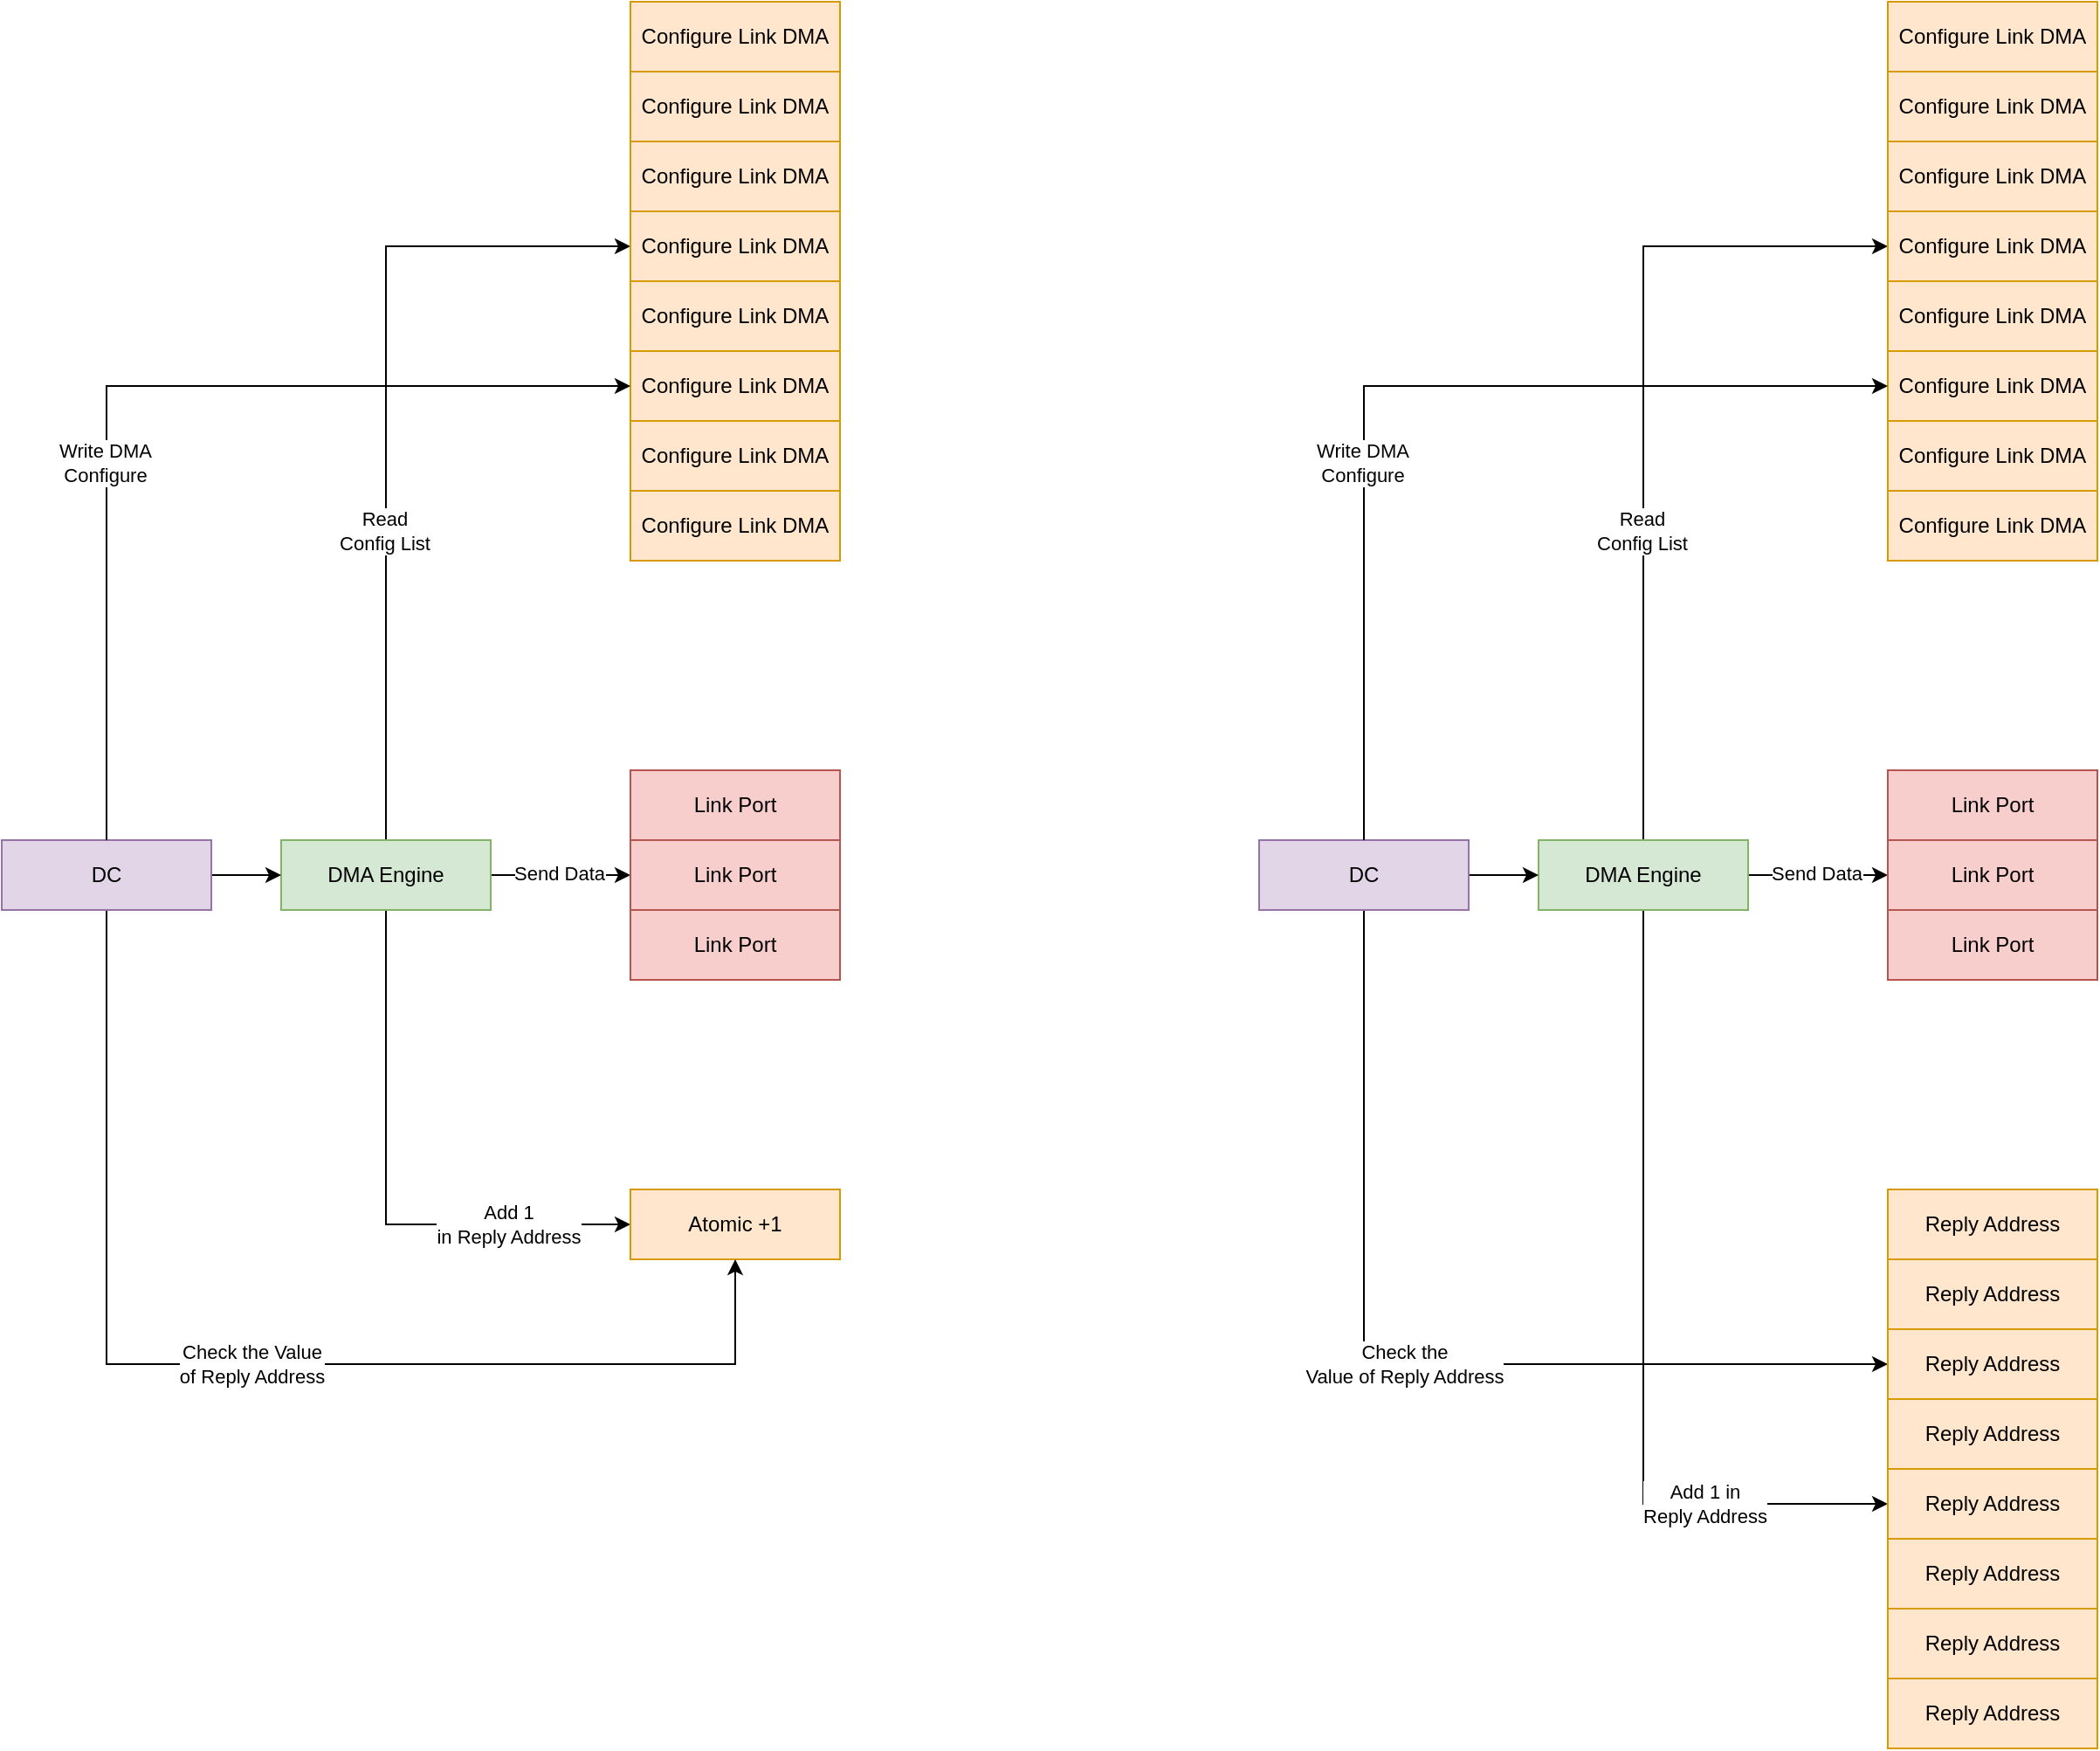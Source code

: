 <mxfile version="22.1.17" type="github">
  <diagram name="Page-1" id="aVFYZMiSky3yqIOjy_Kf">
    <mxGraphModel dx="2074" dy="2246" grid="1" gridSize="10" guides="1" tooltips="1" connect="1" arrows="1" fold="1" page="1" pageScale="1" pageWidth="850" pageHeight="1100" math="0" shadow="0">
      <root>
        <mxCell id="0" />
        <mxCell id="1" parent="0" />
        <mxCell id="TCqQ4G7pc4lWp9VlTtWD-5" value="" style="edgeStyle=orthogonalEdgeStyle;rounded=0;orthogonalLoop=1;jettySize=auto;html=1;" edge="1" parent="1" source="TCqQ4G7pc4lWp9VlTtWD-1" target="TCqQ4G7pc4lWp9VlTtWD-2">
          <mxGeometry relative="1" as="geometry">
            <Array as="points">
              <mxPoint x="300" y="340" />
            </Array>
          </mxGeometry>
        </mxCell>
        <mxCell id="TCqQ4G7pc4lWp9VlTtWD-25" value="Add 1&lt;br&gt;in Reply Address" style="edgeLabel;html=1;align=center;verticalAlign=middle;resizable=0;points=[];" vertex="1" connectable="0" parent="TCqQ4G7pc4lWp9VlTtWD-5">
          <mxGeometry x="0.562" relative="1" as="geometry">
            <mxPoint as="offset" />
          </mxGeometry>
        </mxCell>
        <mxCell id="TCqQ4G7pc4lWp9VlTtWD-6" value="" style="edgeStyle=orthogonalEdgeStyle;rounded=0;orthogonalLoop=1;jettySize=auto;html=1;entryX=0;entryY=0.5;entryDx=0;entryDy=0;" edge="1" parent="1" source="TCqQ4G7pc4lWp9VlTtWD-1" target="TCqQ4G7pc4lWp9VlTtWD-15">
          <mxGeometry relative="1" as="geometry">
            <mxPoint x="400" y="-140" as="targetPoint" />
            <Array as="points">
              <mxPoint x="300" y="-220" />
            </Array>
          </mxGeometry>
        </mxCell>
        <mxCell id="TCqQ4G7pc4lWp9VlTtWD-23" value="Read&lt;br&gt;Config List" style="edgeLabel;html=1;align=center;verticalAlign=middle;resizable=0;points=[];" vertex="1" connectable="0" parent="TCqQ4G7pc4lWp9VlTtWD-6">
          <mxGeometry x="-0.261" y="1" relative="1" as="geometry">
            <mxPoint as="offset" />
          </mxGeometry>
        </mxCell>
        <mxCell id="TCqQ4G7pc4lWp9VlTtWD-8" value="" style="edgeStyle=orthogonalEdgeStyle;rounded=0;orthogonalLoop=1;jettySize=auto;html=1;" edge="1" parent="1" source="TCqQ4G7pc4lWp9VlTtWD-1" target="TCqQ4G7pc4lWp9VlTtWD-4">
          <mxGeometry relative="1" as="geometry" />
        </mxCell>
        <mxCell id="TCqQ4G7pc4lWp9VlTtWD-24" value="Send Data" style="edgeLabel;html=1;align=center;verticalAlign=middle;resizable=0;points=[];" vertex="1" connectable="0" parent="TCqQ4G7pc4lWp9VlTtWD-8">
          <mxGeometry x="-0.025" y="1" relative="1" as="geometry">
            <mxPoint as="offset" />
          </mxGeometry>
        </mxCell>
        <mxCell id="TCqQ4G7pc4lWp9VlTtWD-1" value="DMA Engine" style="rounded=0;whiteSpace=wrap;html=1;fillColor=#d5e8d4;strokeColor=#82b366;" vertex="1" parent="1">
          <mxGeometry x="240" y="120" width="120" height="40" as="geometry" />
        </mxCell>
        <mxCell id="TCqQ4G7pc4lWp9VlTtWD-2" value="Atomic +1" style="rounded=0;whiteSpace=wrap;html=1;fillColor=#ffe6cc;strokeColor=#d79b00;" vertex="1" parent="1">
          <mxGeometry x="440" y="320" width="120" height="40" as="geometry" />
        </mxCell>
        <mxCell id="TCqQ4G7pc4lWp9VlTtWD-3" value="Configure Link DMA" style="rounded=0;whiteSpace=wrap;html=1;fillColor=#ffe6cc;strokeColor=#d79b00;" vertex="1" parent="1">
          <mxGeometry x="440" y="-200" width="120" height="40" as="geometry" />
        </mxCell>
        <mxCell id="TCqQ4G7pc4lWp9VlTtWD-4" value="Link Port" style="rounded=0;whiteSpace=wrap;html=1;fillColor=#f8cecc;strokeColor=#b85450;" vertex="1" parent="1">
          <mxGeometry x="440" y="120" width="120" height="40" as="geometry" />
        </mxCell>
        <mxCell id="TCqQ4G7pc4lWp9VlTtWD-9" value="Configure Link DMA" style="rounded=0;whiteSpace=wrap;html=1;fillColor=#ffe6cc;strokeColor=#d79b00;" vertex="1" parent="1">
          <mxGeometry x="440" y="-160" width="120" height="40" as="geometry" />
        </mxCell>
        <mxCell id="TCqQ4G7pc4lWp9VlTtWD-10" value="Configure Link DMA" style="rounded=0;whiteSpace=wrap;html=1;fillColor=#ffe6cc;strokeColor=#d79b00;" vertex="1" parent="1">
          <mxGeometry x="440" y="-120" width="120" height="40" as="geometry" />
        </mxCell>
        <mxCell id="TCqQ4G7pc4lWp9VlTtWD-11" value="Configure Link DMA" style="rounded=0;whiteSpace=wrap;html=1;fillColor=#ffe6cc;strokeColor=#d79b00;" vertex="1" parent="1">
          <mxGeometry x="440" y="-80" width="120" height="40" as="geometry" />
        </mxCell>
        <mxCell id="TCqQ4G7pc4lWp9VlTtWD-12" value="Configure Link DMA" style="rounded=0;whiteSpace=wrap;html=1;fillColor=#ffe6cc;strokeColor=#d79b00;" vertex="1" parent="1">
          <mxGeometry x="440" y="-360" width="120" height="40" as="geometry" />
        </mxCell>
        <mxCell id="TCqQ4G7pc4lWp9VlTtWD-13" value="Configure Link DMA" style="rounded=0;whiteSpace=wrap;html=1;fillColor=#ffe6cc;strokeColor=#d79b00;" vertex="1" parent="1">
          <mxGeometry x="440" y="-320" width="120" height="40" as="geometry" />
        </mxCell>
        <mxCell id="TCqQ4G7pc4lWp9VlTtWD-14" value="Configure Link DMA" style="rounded=0;whiteSpace=wrap;html=1;fillColor=#ffe6cc;strokeColor=#d79b00;" vertex="1" parent="1">
          <mxGeometry x="440" y="-280" width="120" height="40" as="geometry" />
        </mxCell>
        <mxCell id="TCqQ4G7pc4lWp9VlTtWD-15" value="Configure Link DMA" style="rounded=0;whiteSpace=wrap;html=1;fillColor=#ffe6cc;strokeColor=#d79b00;" vertex="1" parent="1">
          <mxGeometry x="440" y="-240" width="120" height="40" as="geometry" />
        </mxCell>
        <mxCell id="TCqQ4G7pc4lWp9VlTtWD-21" value="Link Port" style="rounded=0;whiteSpace=wrap;html=1;fillColor=#f8cecc;strokeColor=#b85450;" vertex="1" parent="1">
          <mxGeometry x="440" y="80" width="120" height="40" as="geometry" />
        </mxCell>
        <mxCell id="TCqQ4G7pc4lWp9VlTtWD-22" value="Link Port" style="rounded=0;whiteSpace=wrap;html=1;fillColor=#f8cecc;strokeColor=#b85450;" vertex="1" parent="1">
          <mxGeometry x="440" y="160" width="120" height="40" as="geometry" />
        </mxCell>
        <mxCell id="TCqQ4G7pc4lWp9VlTtWD-27" value="" style="edgeStyle=orthogonalEdgeStyle;rounded=0;orthogonalLoop=1;jettySize=auto;html=1;" edge="1" parent="1" source="TCqQ4G7pc4lWp9VlTtWD-26" target="TCqQ4G7pc4lWp9VlTtWD-1">
          <mxGeometry relative="1" as="geometry" />
        </mxCell>
        <mxCell id="TCqQ4G7pc4lWp9VlTtWD-31" value="" style="edgeStyle=orthogonalEdgeStyle;rounded=0;orthogonalLoop=1;jettySize=auto;html=1;entryX=0.5;entryY=1;entryDx=0;entryDy=0;exitX=0.5;exitY=1;exitDx=0;exitDy=0;" edge="1" parent="1" source="TCqQ4G7pc4lWp9VlTtWD-26" target="TCqQ4G7pc4lWp9VlTtWD-2">
          <mxGeometry relative="1" as="geometry">
            <mxPoint x="140" y="190" as="sourcePoint" />
            <Array as="points">
              <mxPoint x="140" y="420" />
              <mxPoint x="500" y="420" />
            </Array>
          </mxGeometry>
        </mxCell>
        <mxCell id="TCqQ4G7pc4lWp9VlTtWD-32" value="Check the Value &lt;br&gt;of Reply Address" style="edgeLabel;html=1;align=center;verticalAlign=middle;resizable=0;points=[];" vertex="1" connectable="0" parent="TCqQ4G7pc4lWp9VlTtWD-31">
          <mxGeometry x="0.009" relative="1" as="geometry">
            <mxPoint as="offset" />
          </mxGeometry>
        </mxCell>
        <mxCell id="TCqQ4G7pc4lWp9VlTtWD-26" value="DC" style="rounded=0;whiteSpace=wrap;html=1;fillColor=#e1d5e7;strokeColor=#9673a6;" vertex="1" parent="1">
          <mxGeometry x="80" y="120" width="120" height="40" as="geometry" />
        </mxCell>
        <mxCell id="TCqQ4G7pc4lWp9VlTtWD-29" value="" style="endArrow=classic;html=1;rounded=0;exitX=0.5;exitY=0;exitDx=0;exitDy=0;entryX=0;entryY=0.5;entryDx=0;entryDy=0;" edge="1" parent="1" source="TCqQ4G7pc4lWp9VlTtWD-26" target="TCqQ4G7pc4lWp9VlTtWD-9">
          <mxGeometry width="50" height="50" relative="1" as="geometry">
            <mxPoint x="540" y="170" as="sourcePoint" />
            <mxPoint x="590" y="120" as="targetPoint" />
            <Array as="points">
              <mxPoint x="140" y="-140" />
            </Array>
          </mxGeometry>
        </mxCell>
        <mxCell id="TCqQ4G7pc4lWp9VlTtWD-30" value="Write DMA&lt;br&gt;Configure" style="edgeLabel;html=1;align=center;verticalAlign=middle;resizable=0;points=[];" vertex="1" connectable="0" parent="TCqQ4G7pc4lWp9VlTtWD-29">
          <mxGeometry x="-0.229" y="1" relative="1" as="geometry">
            <mxPoint as="offset" />
          </mxGeometry>
        </mxCell>
        <mxCell id="TCqQ4G7pc4lWp9VlTtWD-33" value="" style="edgeStyle=orthogonalEdgeStyle;rounded=0;orthogonalLoop=1;jettySize=auto;html=1;entryX=0;entryY=0.5;entryDx=0;entryDy=0;" edge="1" parent="1" source="TCqQ4G7pc4lWp9VlTtWD-39" target="TCqQ4G7pc4lWp9VlTtWD-62">
          <mxGeometry relative="1" as="geometry">
            <Array as="points">
              <mxPoint x="1020" y="500" />
            </Array>
          </mxGeometry>
        </mxCell>
        <mxCell id="TCqQ4G7pc4lWp9VlTtWD-34" value="Add 1 in &lt;br&gt;Reply Address" style="edgeLabel;html=1;align=center;verticalAlign=middle;resizable=0;points=[];" vertex="1" connectable="0" parent="TCqQ4G7pc4lWp9VlTtWD-33">
          <mxGeometry x="0.562" relative="1" as="geometry">
            <mxPoint as="offset" />
          </mxGeometry>
        </mxCell>
        <mxCell id="TCqQ4G7pc4lWp9VlTtWD-35" value="" style="edgeStyle=orthogonalEdgeStyle;rounded=0;orthogonalLoop=1;jettySize=auto;html=1;entryX=0;entryY=0.5;entryDx=0;entryDy=0;" edge="1" parent="1" source="TCqQ4G7pc4lWp9VlTtWD-39" target="TCqQ4G7pc4lWp9VlTtWD-49">
          <mxGeometry relative="1" as="geometry">
            <mxPoint x="1120" y="-140" as="targetPoint" />
            <Array as="points">
              <mxPoint x="1020" y="-220" />
            </Array>
          </mxGeometry>
        </mxCell>
        <mxCell id="TCqQ4G7pc4lWp9VlTtWD-36" value="Read&lt;br&gt;Config List" style="edgeLabel;html=1;align=center;verticalAlign=middle;resizable=0;points=[];" vertex="1" connectable="0" parent="TCqQ4G7pc4lWp9VlTtWD-35">
          <mxGeometry x="-0.261" y="1" relative="1" as="geometry">
            <mxPoint as="offset" />
          </mxGeometry>
        </mxCell>
        <mxCell id="TCqQ4G7pc4lWp9VlTtWD-37" value="" style="edgeStyle=orthogonalEdgeStyle;rounded=0;orthogonalLoop=1;jettySize=auto;html=1;" edge="1" parent="1" source="TCqQ4G7pc4lWp9VlTtWD-39" target="TCqQ4G7pc4lWp9VlTtWD-42">
          <mxGeometry relative="1" as="geometry" />
        </mxCell>
        <mxCell id="TCqQ4G7pc4lWp9VlTtWD-38" value="Send Data" style="edgeLabel;html=1;align=center;verticalAlign=middle;resizable=0;points=[];" vertex="1" connectable="0" parent="TCqQ4G7pc4lWp9VlTtWD-37">
          <mxGeometry x="-0.025" y="1" relative="1" as="geometry">
            <mxPoint as="offset" />
          </mxGeometry>
        </mxCell>
        <mxCell id="TCqQ4G7pc4lWp9VlTtWD-39" value="DMA Engine" style="rounded=0;whiteSpace=wrap;html=1;fillColor=#d5e8d4;strokeColor=#82b366;" vertex="1" parent="1">
          <mxGeometry x="960" y="120" width="120" height="40" as="geometry" />
        </mxCell>
        <mxCell id="TCqQ4G7pc4lWp9VlTtWD-40" value="Reply Address" style="rounded=0;whiteSpace=wrap;html=1;fillColor=#ffe6cc;strokeColor=#d79b00;" vertex="1" parent="1">
          <mxGeometry x="1160" y="320" width="120" height="40" as="geometry" />
        </mxCell>
        <mxCell id="TCqQ4G7pc4lWp9VlTtWD-41" value="Configure Link DMA" style="rounded=0;whiteSpace=wrap;html=1;fillColor=#ffe6cc;strokeColor=#d79b00;" vertex="1" parent="1">
          <mxGeometry x="1160" y="-200" width="120" height="40" as="geometry" />
        </mxCell>
        <mxCell id="TCqQ4G7pc4lWp9VlTtWD-42" value="Link Port" style="rounded=0;whiteSpace=wrap;html=1;fillColor=#f8cecc;strokeColor=#b85450;" vertex="1" parent="1">
          <mxGeometry x="1160" y="120" width="120" height="40" as="geometry" />
        </mxCell>
        <mxCell id="TCqQ4G7pc4lWp9VlTtWD-43" value="Configure Link DMA" style="rounded=0;whiteSpace=wrap;html=1;fillColor=#ffe6cc;strokeColor=#d79b00;" vertex="1" parent="1">
          <mxGeometry x="1160" y="-160" width="120" height="40" as="geometry" />
        </mxCell>
        <mxCell id="TCqQ4G7pc4lWp9VlTtWD-44" value="Configure Link DMA" style="rounded=0;whiteSpace=wrap;html=1;fillColor=#ffe6cc;strokeColor=#d79b00;" vertex="1" parent="1">
          <mxGeometry x="1160" y="-120" width="120" height="40" as="geometry" />
        </mxCell>
        <mxCell id="TCqQ4G7pc4lWp9VlTtWD-45" value="Configure Link DMA" style="rounded=0;whiteSpace=wrap;html=1;fillColor=#ffe6cc;strokeColor=#d79b00;" vertex="1" parent="1">
          <mxGeometry x="1160" y="-80" width="120" height="40" as="geometry" />
        </mxCell>
        <mxCell id="TCqQ4G7pc4lWp9VlTtWD-46" value="Configure Link DMA" style="rounded=0;whiteSpace=wrap;html=1;fillColor=#ffe6cc;strokeColor=#d79b00;" vertex="1" parent="1">
          <mxGeometry x="1160" y="-360" width="120" height="40" as="geometry" />
        </mxCell>
        <mxCell id="TCqQ4G7pc4lWp9VlTtWD-47" value="Configure Link DMA" style="rounded=0;whiteSpace=wrap;html=1;fillColor=#ffe6cc;strokeColor=#d79b00;" vertex="1" parent="1">
          <mxGeometry x="1160" y="-320" width="120" height="40" as="geometry" />
        </mxCell>
        <mxCell id="TCqQ4G7pc4lWp9VlTtWD-48" value="Configure Link DMA" style="rounded=0;whiteSpace=wrap;html=1;fillColor=#ffe6cc;strokeColor=#d79b00;" vertex="1" parent="1">
          <mxGeometry x="1160" y="-280" width="120" height="40" as="geometry" />
        </mxCell>
        <mxCell id="TCqQ4G7pc4lWp9VlTtWD-49" value="Configure Link DMA" style="rounded=0;whiteSpace=wrap;html=1;fillColor=#ffe6cc;strokeColor=#d79b00;" vertex="1" parent="1">
          <mxGeometry x="1160" y="-240" width="120" height="40" as="geometry" />
        </mxCell>
        <mxCell id="TCqQ4G7pc4lWp9VlTtWD-50" value="Link Port" style="rounded=0;whiteSpace=wrap;html=1;fillColor=#f8cecc;strokeColor=#b85450;" vertex="1" parent="1">
          <mxGeometry x="1160" y="80" width="120" height="40" as="geometry" />
        </mxCell>
        <mxCell id="TCqQ4G7pc4lWp9VlTtWD-51" value="Link Port" style="rounded=0;whiteSpace=wrap;html=1;fillColor=#f8cecc;strokeColor=#b85450;" vertex="1" parent="1">
          <mxGeometry x="1160" y="160" width="120" height="40" as="geometry" />
        </mxCell>
        <mxCell id="TCqQ4G7pc4lWp9VlTtWD-52" value="" style="edgeStyle=orthogonalEdgeStyle;rounded=0;orthogonalLoop=1;jettySize=auto;html=1;" edge="1" parent="1" source="TCqQ4G7pc4lWp9VlTtWD-55" target="TCqQ4G7pc4lWp9VlTtWD-39">
          <mxGeometry relative="1" as="geometry" />
        </mxCell>
        <mxCell id="TCqQ4G7pc4lWp9VlTtWD-53" value="" style="edgeStyle=orthogonalEdgeStyle;rounded=0;orthogonalLoop=1;jettySize=auto;html=1;exitX=0.5;exitY=1;exitDx=0;exitDy=0;entryX=0;entryY=0.5;entryDx=0;entryDy=0;" edge="1" parent="1" source="TCqQ4G7pc4lWp9VlTtWD-55" target="TCqQ4G7pc4lWp9VlTtWD-60">
          <mxGeometry relative="1" as="geometry">
            <mxPoint x="860" y="190" as="sourcePoint" />
            <Array as="points">
              <mxPoint x="860" y="420" />
            </Array>
            <mxPoint x="930" y="420" as="targetPoint" />
          </mxGeometry>
        </mxCell>
        <mxCell id="TCqQ4G7pc4lWp9VlTtWD-54" value="Check the&lt;br&gt;Value of Reply Address" style="edgeLabel;html=1;align=center;verticalAlign=middle;resizable=0;points=[];" vertex="1" connectable="0" parent="TCqQ4G7pc4lWp9VlTtWD-53">
          <mxGeometry x="0.009" relative="1" as="geometry">
            <mxPoint as="offset" />
          </mxGeometry>
        </mxCell>
        <mxCell id="TCqQ4G7pc4lWp9VlTtWD-55" value="DC" style="rounded=0;whiteSpace=wrap;html=1;fillColor=#e1d5e7;strokeColor=#9673a6;" vertex="1" parent="1">
          <mxGeometry x="800" y="120" width="120" height="40" as="geometry" />
        </mxCell>
        <mxCell id="TCqQ4G7pc4lWp9VlTtWD-56" value="" style="endArrow=classic;html=1;rounded=0;exitX=0.5;exitY=0;exitDx=0;exitDy=0;entryX=0;entryY=0.5;entryDx=0;entryDy=0;" edge="1" parent="1" source="TCqQ4G7pc4lWp9VlTtWD-55" target="TCqQ4G7pc4lWp9VlTtWD-43">
          <mxGeometry width="50" height="50" relative="1" as="geometry">
            <mxPoint x="1260" y="170" as="sourcePoint" />
            <mxPoint x="1310" y="120" as="targetPoint" />
            <Array as="points">
              <mxPoint x="860" y="-140" />
            </Array>
          </mxGeometry>
        </mxCell>
        <mxCell id="TCqQ4G7pc4lWp9VlTtWD-57" value="Write DMA&lt;br&gt;Configure" style="edgeLabel;html=1;align=center;verticalAlign=middle;resizable=0;points=[];" vertex="1" connectable="0" parent="TCqQ4G7pc4lWp9VlTtWD-56">
          <mxGeometry x="-0.229" y="1" relative="1" as="geometry">
            <mxPoint as="offset" />
          </mxGeometry>
        </mxCell>
        <mxCell id="TCqQ4G7pc4lWp9VlTtWD-59" value="Reply Address" style="rounded=0;whiteSpace=wrap;html=1;fillColor=#ffe6cc;strokeColor=#d79b00;" vertex="1" parent="1">
          <mxGeometry x="1160" y="360" width="120" height="40" as="geometry" />
        </mxCell>
        <mxCell id="TCqQ4G7pc4lWp9VlTtWD-60" value="Reply Address" style="rounded=0;whiteSpace=wrap;html=1;fillColor=#ffe6cc;strokeColor=#d79b00;" vertex="1" parent="1">
          <mxGeometry x="1160" y="400" width="120" height="40" as="geometry" />
        </mxCell>
        <mxCell id="TCqQ4G7pc4lWp9VlTtWD-61" value="Reply Address" style="rounded=0;whiteSpace=wrap;html=1;fillColor=#ffe6cc;strokeColor=#d79b00;" vertex="1" parent="1">
          <mxGeometry x="1160" y="440" width="120" height="40" as="geometry" />
        </mxCell>
        <mxCell id="TCqQ4G7pc4lWp9VlTtWD-62" value="Reply Address" style="rounded=0;whiteSpace=wrap;html=1;fillColor=#ffe6cc;strokeColor=#d79b00;" vertex="1" parent="1">
          <mxGeometry x="1160" y="480" width="120" height="40" as="geometry" />
        </mxCell>
        <mxCell id="TCqQ4G7pc4lWp9VlTtWD-63" value="Reply Address" style="rounded=0;whiteSpace=wrap;html=1;fillColor=#ffe6cc;strokeColor=#d79b00;" vertex="1" parent="1">
          <mxGeometry x="1160" y="520" width="120" height="40" as="geometry" />
        </mxCell>
        <mxCell id="TCqQ4G7pc4lWp9VlTtWD-64" value="Reply Address" style="rounded=0;whiteSpace=wrap;html=1;fillColor=#ffe6cc;strokeColor=#d79b00;" vertex="1" parent="1">
          <mxGeometry x="1160" y="560" width="120" height="40" as="geometry" />
        </mxCell>
        <mxCell id="TCqQ4G7pc4lWp9VlTtWD-65" value="Reply Address" style="rounded=0;whiteSpace=wrap;html=1;fillColor=#ffe6cc;strokeColor=#d79b00;" vertex="1" parent="1">
          <mxGeometry x="1160" y="600" width="120" height="40" as="geometry" />
        </mxCell>
      </root>
    </mxGraphModel>
  </diagram>
</mxfile>
